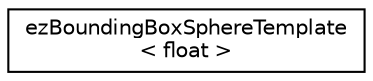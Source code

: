 digraph "Graphical Class Hierarchy"
{
 // LATEX_PDF_SIZE
  edge [fontname="Helvetica",fontsize="10",labelfontname="Helvetica",labelfontsize="10"];
  node [fontname="Helvetica",fontsize="10",shape=record];
  rankdir="LR";
  Node0 [label="ezBoundingBoxSphereTemplate\l\< float \>",height=0.2,width=0.4,color="black", fillcolor="white", style="filled",URL="$dc/d77/classez_bounding_box_sphere_template.htm",tooltip=" "];
}
